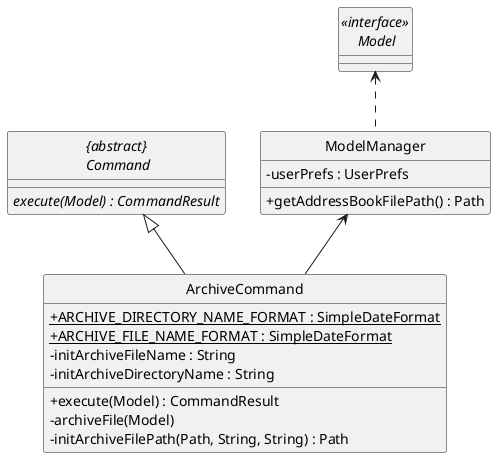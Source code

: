 @startuml

skinparam classAttributeIconSize 0
hide circle

abstract class "{abstract}\n Command" as Command {
    {abstract} execute(Model) : CommandResult
}

class ArchiveCommand {
    {static} +ARCHIVE_DIRECTORY_NAME_FORMAT : SimpleDateFormat
    {static} +ARCHIVE_FILE_NAME_FORMAT : SimpleDateFormat
    +execute(Model) : CommandResult
    -archiveFile(Model)
    -initArchiveFileName : String
    -initArchiveDirectoryName : String
    -initArchiveFilePath(Path, String, String) : Path
}

class ModelManager {
    -userPrefs : UserPrefs
    +getAddressBookFilePath() : Path
}

interface "<<interface>>\n Model" as Model {

}

Command <|-- ArchiveCommand
ModelManager <-- ArchiveCommand
Model <.. ModelManager

@enduml